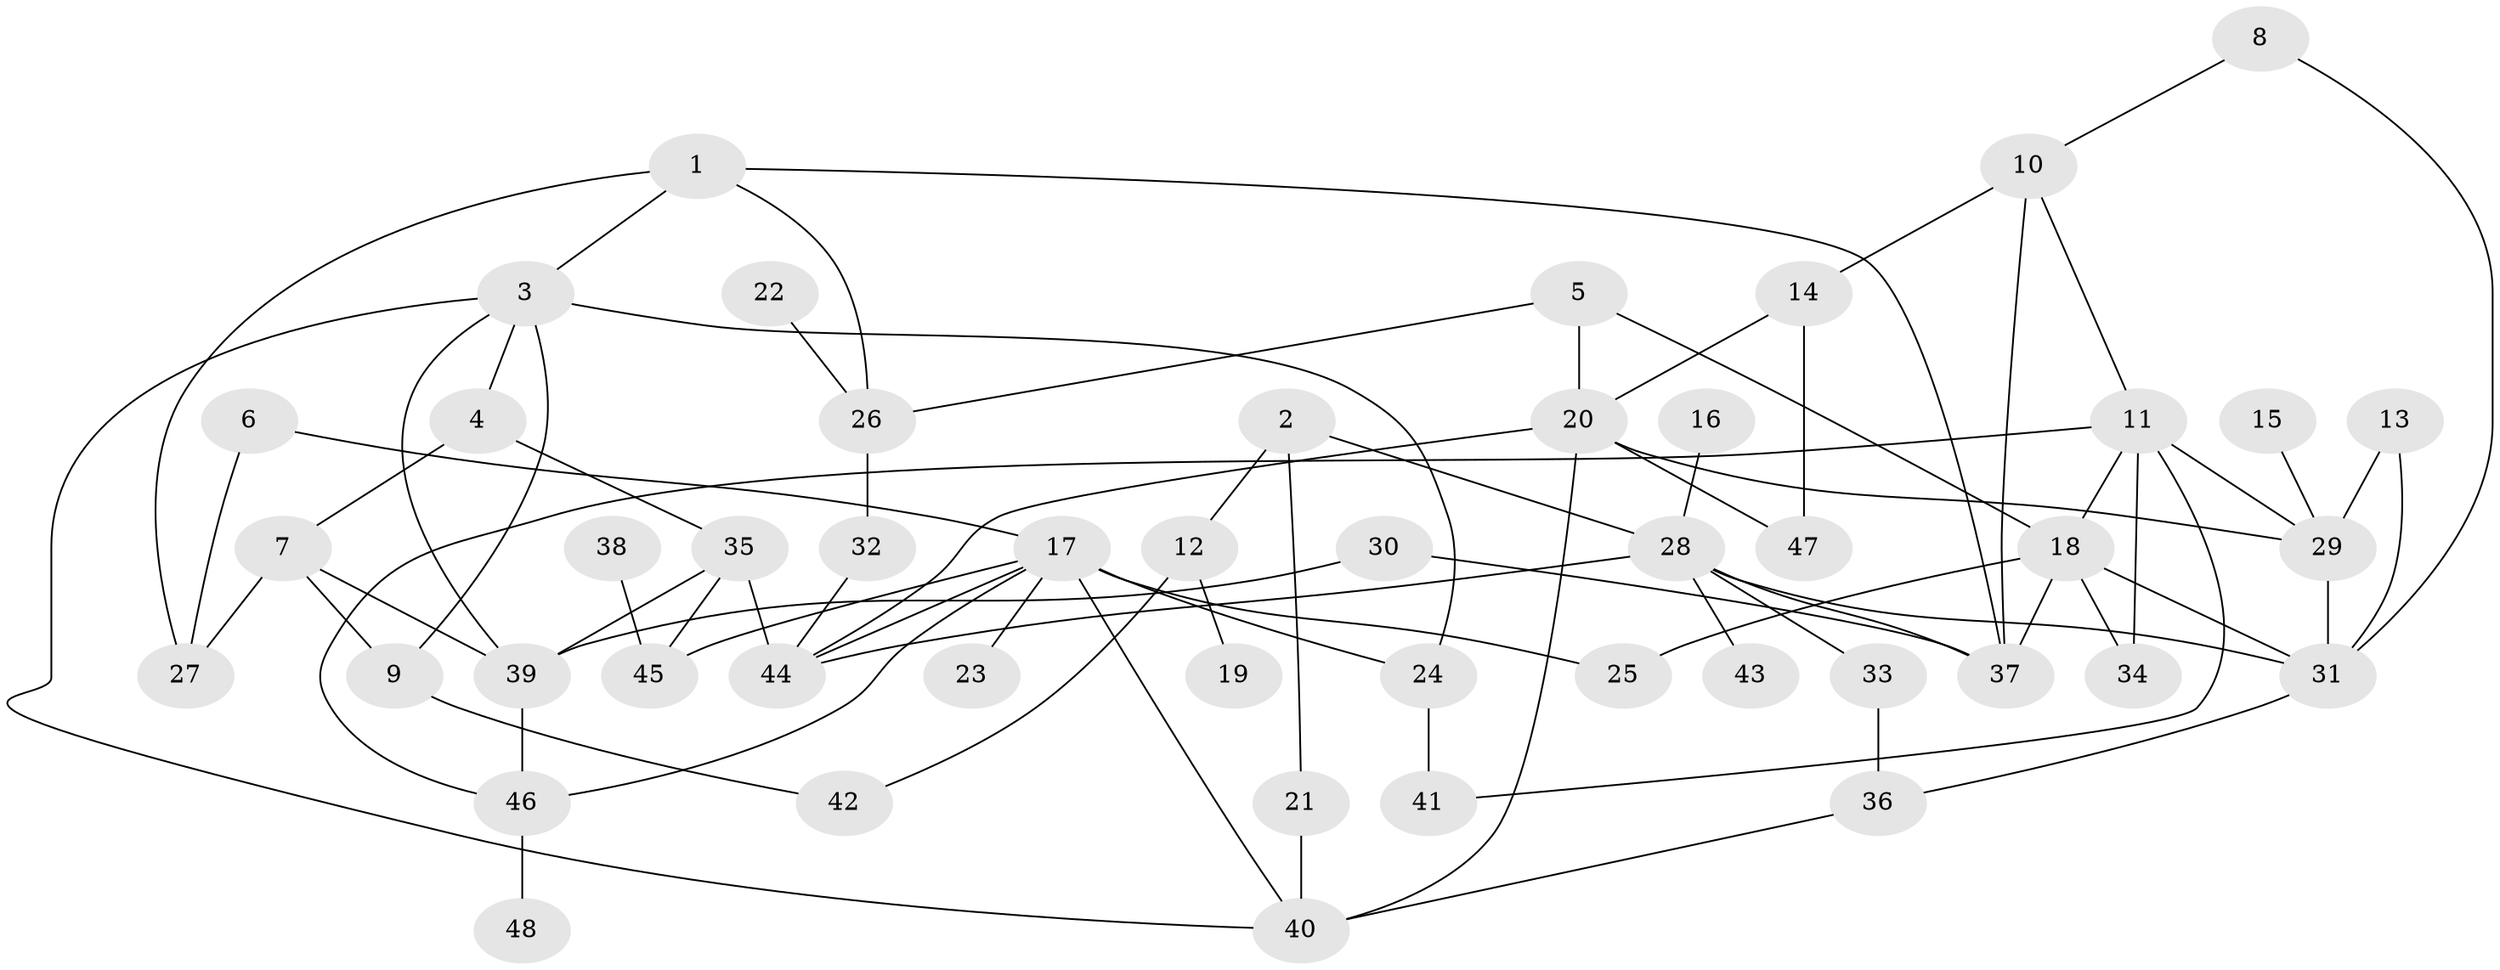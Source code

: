 // original degree distribution, {4: 0.09375, 6: 0.052083333333333336, 3: 0.1875, 2: 0.3541666666666667, 1: 0.22916666666666666, 5: 0.0625, 7: 0.020833333333333332}
// Generated by graph-tools (version 1.1) at 2025/49/03/09/25 03:49:20]
// undirected, 48 vertices, 78 edges
graph export_dot {
graph [start="1"]
  node [color=gray90,style=filled];
  1;
  2;
  3;
  4;
  5;
  6;
  7;
  8;
  9;
  10;
  11;
  12;
  13;
  14;
  15;
  16;
  17;
  18;
  19;
  20;
  21;
  22;
  23;
  24;
  25;
  26;
  27;
  28;
  29;
  30;
  31;
  32;
  33;
  34;
  35;
  36;
  37;
  38;
  39;
  40;
  41;
  42;
  43;
  44;
  45;
  46;
  47;
  48;
  1 -- 3 [weight=1.0];
  1 -- 26 [weight=1.0];
  1 -- 27 [weight=1.0];
  1 -- 37 [weight=1.0];
  2 -- 12 [weight=1.0];
  2 -- 21 [weight=1.0];
  2 -- 28 [weight=1.0];
  3 -- 4 [weight=1.0];
  3 -- 9 [weight=1.0];
  3 -- 24 [weight=1.0];
  3 -- 39 [weight=1.0];
  3 -- 40 [weight=1.0];
  4 -- 7 [weight=1.0];
  4 -- 35 [weight=1.0];
  5 -- 18 [weight=1.0];
  5 -- 20 [weight=1.0];
  5 -- 26 [weight=1.0];
  6 -- 17 [weight=1.0];
  6 -- 27 [weight=1.0];
  7 -- 9 [weight=1.0];
  7 -- 27 [weight=1.0];
  7 -- 39 [weight=1.0];
  8 -- 10 [weight=1.0];
  8 -- 31 [weight=1.0];
  9 -- 42 [weight=1.0];
  10 -- 11 [weight=1.0];
  10 -- 14 [weight=1.0];
  10 -- 37 [weight=1.0];
  11 -- 18 [weight=1.0];
  11 -- 29 [weight=1.0];
  11 -- 34 [weight=1.0];
  11 -- 41 [weight=1.0];
  11 -- 46 [weight=1.0];
  12 -- 19 [weight=1.0];
  12 -- 42 [weight=1.0];
  13 -- 29 [weight=1.0];
  13 -- 31 [weight=1.0];
  14 -- 20 [weight=1.0];
  14 -- 47 [weight=1.0];
  15 -- 29 [weight=1.0];
  16 -- 28 [weight=1.0];
  17 -- 23 [weight=1.0];
  17 -- 24 [weight=1.0];
  17 -- 25 [weight=1.0];
  17 -- 40 [weight=1.0];
  17 -- 44 [weight=1.0];
  17 -- 45 [weight=1.0];
  17 -- 46 [weight=1.0];
  18 -- 25 [weight=1.0];
  18 -- 31 [weight=1.0];
  18 -- 34 [weight=1.0];
  18 -- 37 [weight=1.0];
  20 -- 29 [weight=1.0];
  20 -- 40 [weight=1.0];
  20 -- 44 [weight=1.0];
  20 -- 47 [weight=1.0];
  21 -- 40 [weight=1.0];
  22 -- 26 [weight=1.0];
  24 -- 41 [weight=1.0];
  26 -- 32 [weight=1.0];
  28 -- 31 [weight=1.0];
  28 -- 33 [weight=1.0];
  28 -- 37 [weight=1.0];
  28 -- 43 [weight=1.0];
  28 -- 44 [weight=1.0];
  29 -- 31 [weight=1.0];
  30 -- 37 [weight=1.0];
  30 -- 39 [weight=1.0];
  31 -- 36 [weight=1.0];
  32 -- 44 [weight=1.0];
  33 -- 36 [weight=1.0];
  35 -- 39 [weight=1.0];
  35 -- 44 [weight=1.0];
  35 -- 45 [weight=1.0];
  36 -- 40 [weight=1.0];
  38 -- 45 [weight=1.0];
  39 -- 46 [weight=1.0];
  46 -- 48 [weight=1.0];
}
